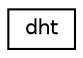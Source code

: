 digraph "Graphical Class Hierarchy"
{
  edge [fontname="Helvetica",fontsize="10",labelfontname="Helvetica",labelfontsize="10"];
  node [fontname="Helvetica",fontsize="10",shape=record];
  rankdir="LR";
  Node1 [label="dht",height=0.2,width=0.4,color="black", fillcolor="white", style="filled",URL="$classdht.html"];
}
